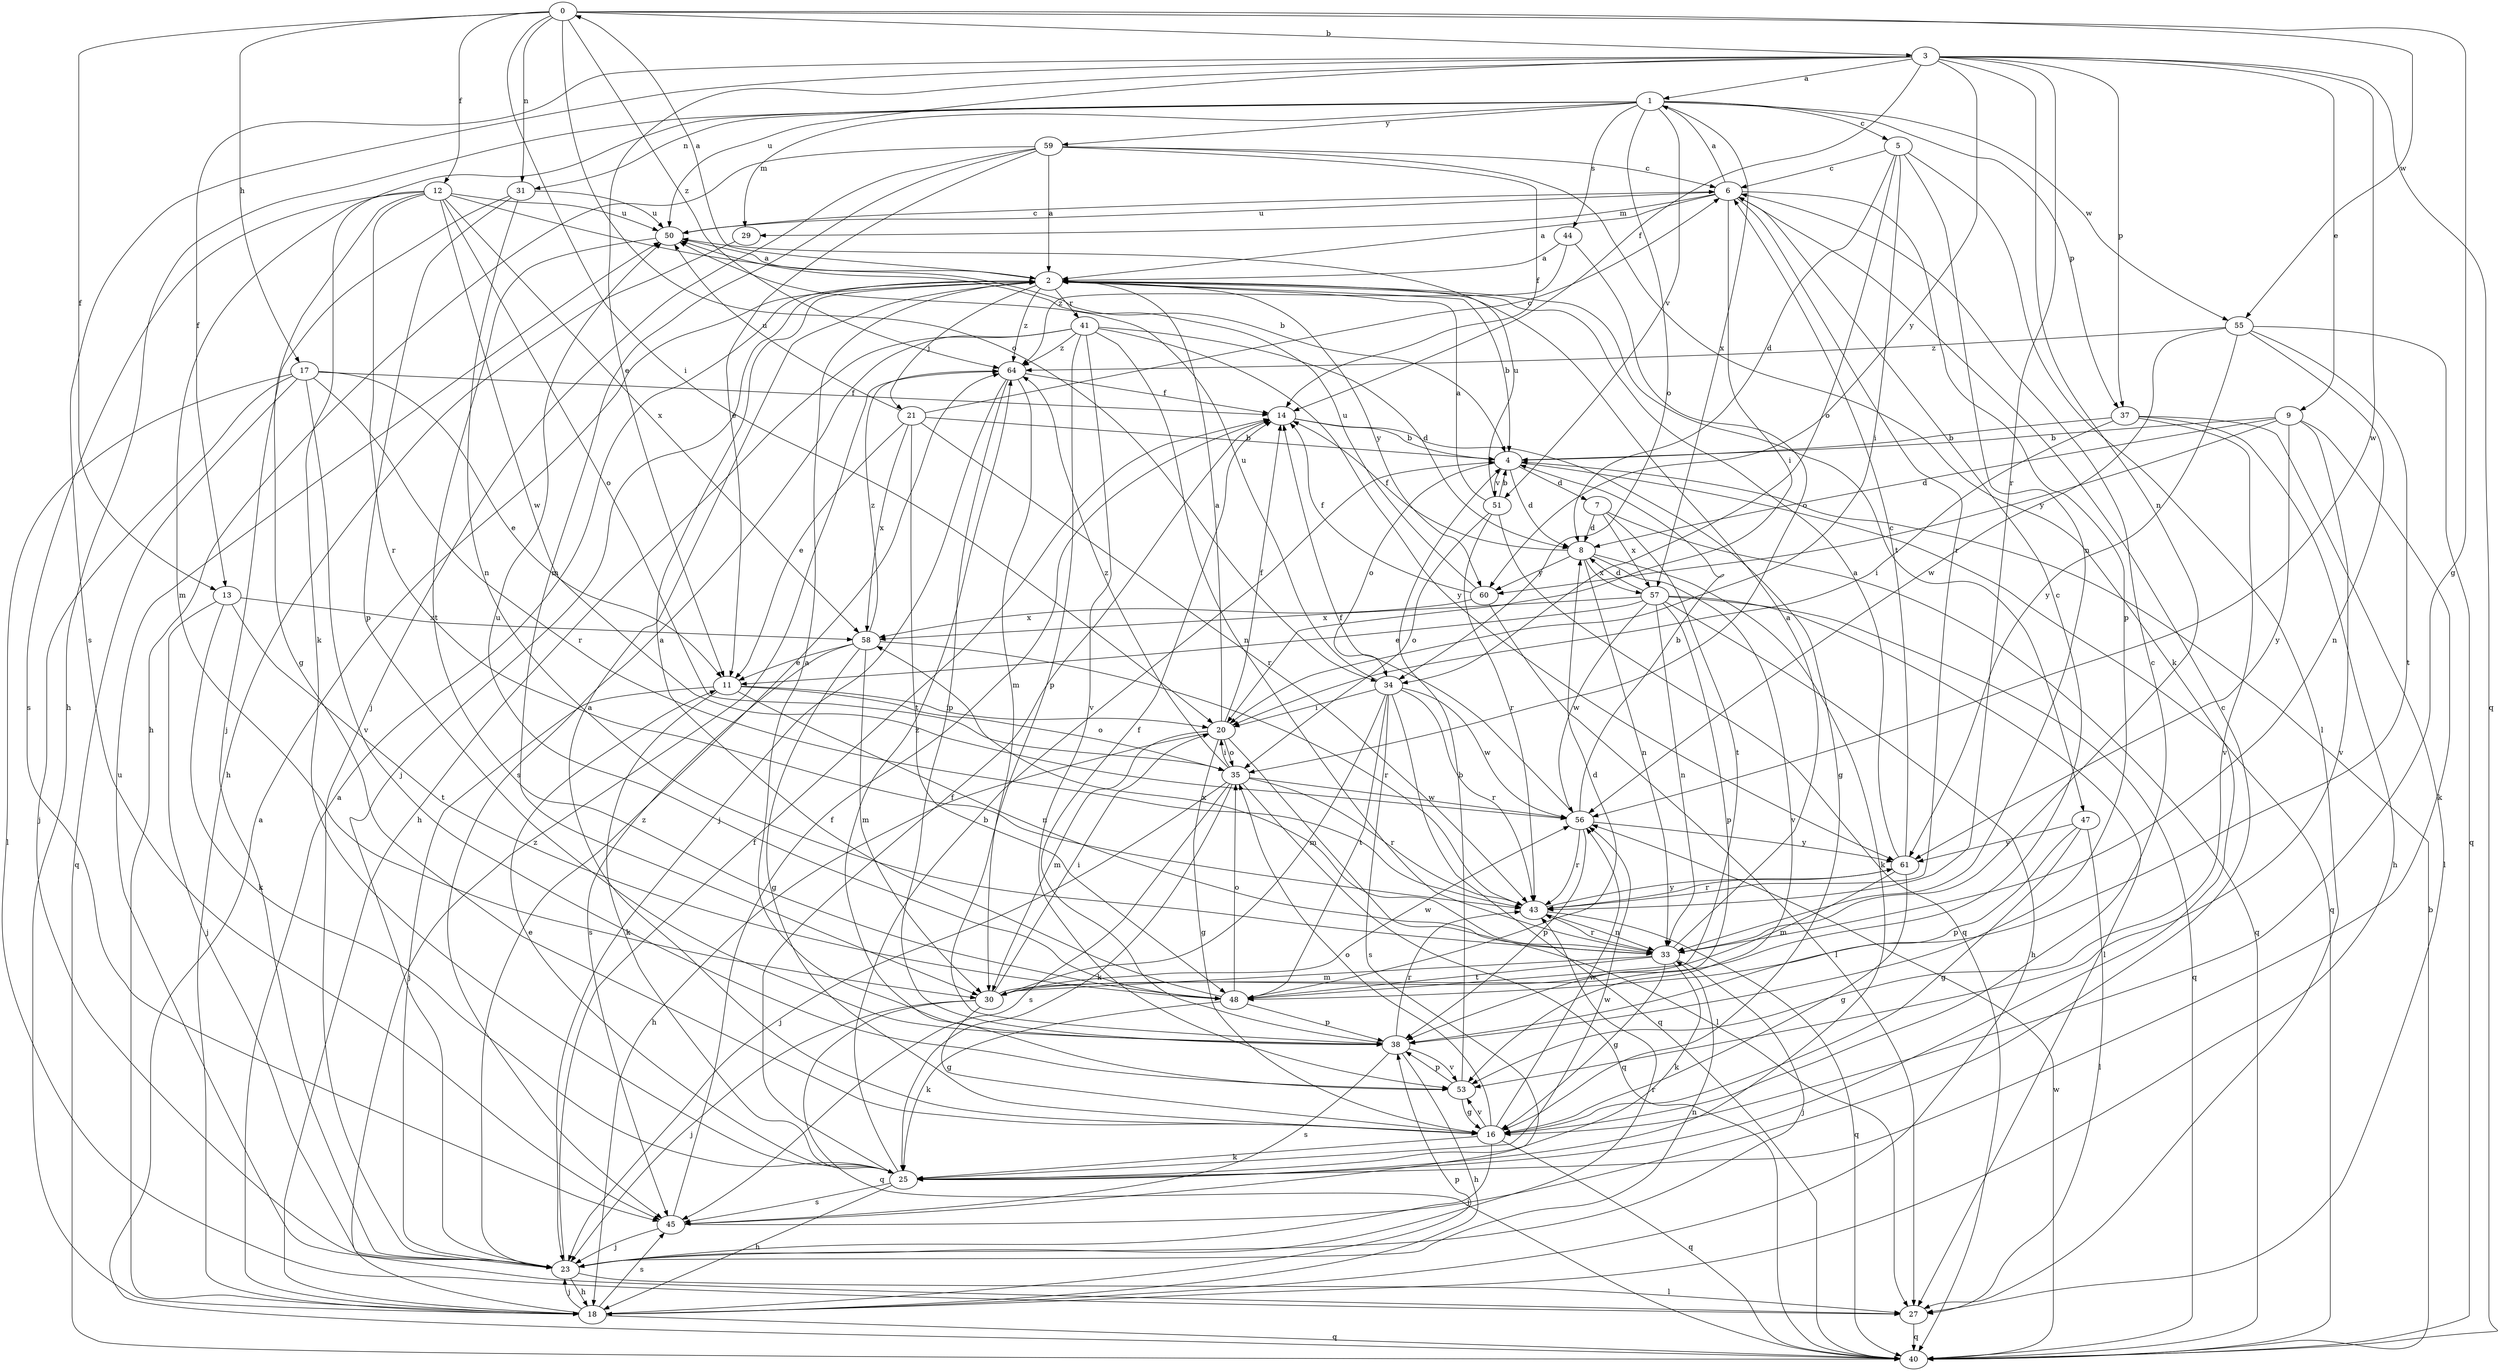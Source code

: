strict digraph  {
0;
1;
2;
3;
4;
5;
6;
7;
8;
9;
11;
12;
13;
14;
16;
17;
18;
20;
21;
23;
25;
27;
29;
30;
31;
33;
34;
35;
37;
38;
40;
41;
43;
44;
45;
47;
48;
50;
51;
53;
55;
56;
57;
58;
59;
60;
61;
64;
0 -> 3  [label=b];
0 -> 12  [label=f];
0 -> 13  [label=f];
0 -> 16  [label=g];
0 -> 17  [label=h];
0 -> 20  [label=i];
0 -> 31  [label=n];
0 -> 34  [label=o];
0 -> 55  [label=w];
0 -> 64  [label=z];
1 -> 5  [label=c];
1 -> 18  [label=h];
1 -> 25  [label=k];
1 -> 29  [label=m];
1 -> 31  [label=n];
1 -> 34  [label=o];
1 -> 37  [label=p];
1 -> 44  [label=s];
1 -> 51  [label=v];
1 -> 55  [label=w];
1 -> 57  [label=x];
1 -> 59  [label=y];
2 -> 0  [label=a];
2 -> 4  [label=b];
2 -> 21  [label=j];
2 -> 23  [label=j];
2 -> 41  [label=r];
2 -> 47  [label=t];
2 -> 60  [label=y];
2 -> 64  [label=z];
3 -> 1  [label=a];
3 -> 9  [label=e];
3 -> 11  [label=e];
3 -> 13  [label=f];
3 -> 14  [label=f];
3 -> 33  [label=n];
3 -> 37  [label=p];
3 -> 40  [label=q];
3 -> 43  [label=r];
3 -> 45  [label=s];
3 -> 50  [label=u];
3 -> 56  [label=w];
3 -> 60  [label=y];
4 -> 7  [label=d];
4 -> 8  [label=d];
4 -> 34  [label=o];
4 -> 40  [label=q];
4 -> 51  [label=v];
5 -> 6  [label=c];
5 -> 8  [label=d];
5 -> 20  [label=i];
5 -> 27  [label=l];
5 -> 33  [label=n];
5 -> 34  [label=o];
6 -> 1  [label=a];
6 -> 2  [label=a];
6 -> 20  [label=i];
6 -> 29  [label=m];
6 -> 38  [label=p];
6 -> 43  [label=r];
6 -> 50  [label=u];
7 -> 8  [label=d];
7 -> 40  [label=q];
7 -> 48  [label=t];
7 -> 57  [label=x];
8 -> 14  [label=f];
8 -> 25  [label=k];
8 -> 33  [label=n];
8 -> 53  [label=v];
8 -> 57  [label=x];
8 -> 60  [label=y];
9 -> 4  [label=b];
9 -> 8  [label=d];
9 -> 25  [label=k];
9 -> 53  [label=v];
9 -> 60  [label=y];
9 -> 61  [label=y];
11 -> 20  [label=i];
11 -> 23  [label=j];
11 -> 25  [label=k];
11 -> 33  [label=n];
11 -> 35  [label=o];
12 -> 4  [label=b];
12 -> 16  [label=g];
12 -> 30  [label=m];
12 -> 35  [label=o];
12 -> 43  [label=r];
12 -> 45  [label=s];
12 -> 50  [label=u];
12 -> 56  [label=w];
12 -> 58  [label=x];
13 -> 23  [label=j];
13 -> 25  [label=k];
13 -> 48  [label=t];
13 -> 58  [label=x];
14 -> 4  [label=b];
14 -> 16  [label=g];
16 -> 2  [label=a];
16 -> 6  [label=c];
16 -> 23  [label=j];
16 -> 25  [label=k];
16 -> 35  [label=o];
16 -> 40  [label=q];
16 -> 53  [label=v];
16 -> 56  [label=w];
17 -> 11  [label=e];
17 -> 14  [label=f];
17 -> 23  [label=j];
17 -> 27  [label=l];
17 -> 40  [label=q];
17 -> 43  [label=r];
17 -> 53  [label=v];
18 -> 2  [label=a];
18 -> 23  [label=j];
18 -> 38  [label=p];
18 -> 40  [label=q];
18 -> 45  [label=s];
18 -> 64  [label=z];
20 -> 2  [label=a];
20 -> 14  [label=f];
20 -> 16  [label=g];
20 -> 18  [label=h];
20 -> 27  [label=l];
20 -> 30  [label=m];
20 -> 35  [label=o];
21 -> 4  [label=b];
21 -> 6  [label=c];
21 -> 11  [label=e];
21 -> 43  [label=r];
21 -> 48  [label=t];
21 -> 50  [label=u];
21 -> 58  [label=x];
23 -> 14  [label=f];
23 -> 18  [label=h];
23 -> 27  [label=l];
23 -> 33  [label=n];
23 -> 43  [label=r];
23 -> 64  [label=z];
25 -> 4  [label=b];
25 -> 11  [label=e];
25 -> 14  [label=f];
25 -> 18  [label=h];
25 -> 45  [label=s];
25 -> 56  [label=w];
27 -> 40  [label=q];
27 -> 50  [label=u];
29 -> 18  [label=h];
30 -> 6  [label=c];
30 -> 16  [label=g];
30 -> 20  [label=i];
30 -> 23  [label=j];
30 -> 40  [label=q];
30 -> 56  [label=w];
31 -> 23  [label=j];
31 -> 33  [label=n];
31 -> 38  [label=p];
31 -> 50  [label=u];
33 -> 2  [label=a];
33 -> 16  [label=g];
33 -> 23  [label=j];
33 -> 25  [label=k];
33 -> 30  [label=m];
33 -> 43  [label=r];
33 -> 48  [label=t];
33 -> 58  [label=x];
34 -> 20  [label=i];
34 -> 30  [label=m];
34 -> 40  [label=q];
34 -> 43  [label=r];
34 -> 45  [label=s];
34 -> 48  [label=t];
34 -> 50  [label=u];
34 -> 56  [label=w];
35 -> 20  [label=i];
35 -> 23  [label=j];
35 -> 25  [label=k];
35 -> 40  [label=q];
35 -> 43  [label=r];
35 -> 45  [label=s];
35 -> 56  [label=w];
35 -> 64  [label=z];
37 -> 4  [label=b];
37 -> 18  [label=h];
37 -> 20  [label=i];
37 -> 27  [label=l];
37 -> 53  [label=v];
38 -> 2  [label=a];
38 -> 14  [label=f];
38 -> 18  [label=h];
38 -> 43  [label=r];
38 -> 45  [label=s];
38 -> 53  [label=v];
40 -> 2  [label=a];
40 -> 4  [label=b];
40 -> 56  [label=w];
41 -> 8  [label=d];
41 -> 18  [label=h];
41 -> 33  [label=n];
41 -> 38  [label=p];
41 -> 45  [label=s];
41 -> 53  [label=v];
41 -> 61  [label=y];
41 -> 64  [label=z];
43 -> 33  [label=n];
43 -> 40  [label=q];
43 -> 61  [label=y];
44 -> 2  [label=a];
44 -> 35  [label=o];
44 -> 64  [label=z];
45 -> 6  [label=c];
45 -> 14  [label=f];
45 -> 23  [label=j];
47 -> 16  [label=g];
47 -> 27  [label=l];
47 -> 38  [label=p];
47 -> 61  [label=y];
48 -> 2  [label=a];
48 -> 8  [label=d];
48 -> 25  [label=k];
48 -> 35  [label=o];
48 -> 38  [label=p];
48 -> 50  [label=u];
50 -> 2  [label=a];
50 -> 6  [label=c];
50 -> 48  [label=t];
51 -> 2  [label=a];
51 -> 4  [label=b];
51 -> 35  [label=o];
51 -> 40  [label=q];
51 -> 43  [label=r];
51 -> 50  [label=u];
53 -> 4  [label=b];
53 -> 16  [label=g];
53 -> 38  [label=p];
53 -> 64  [label=z];
55 -> 33  [label=n];
55 -> 40  [label=q];
55 -> 48  [label=t];
55 -> 56  [label=w];
55 -> 61  [label=y];
55 -> 64  [label=z];
56 -> 4  [label=b];
56 -> 14  [label=f];
56 -> 38  [label=p];
56 -> 43  [label=r];
56 -> 61  [label=y];
57 -> 8  [label=d];
57 -> 11  [label=e];
57 -> 18  [label=h];
57 -> 27  [label=l];
57 -> 33  [label=n];
57 -> 38  [label=p];
57 -> 40  [label=q];
57 -> 56  [label=w];
57 -> 58  [label=x];
58 -> 11  [label=e];
58 -> 16  [label=g];
58 -> 30  [label=m];
58 -> 43  [label=r];
58 -> 45  [label=s];
58 -> 64  [label=z];
59 -> 2  [label=a];
59 -> 6  [label=c];
59 -> 11  [label=e];
59 -> 14  [label=f];
59 -> 18  [label=h];
59 -> 23  [label=j];
59 -> 25  [label=k];
59 -> 30  [label=m];
60 -> 14  [label=f];
60 -> 27  [label=l];
60 -> 50  [label=u];
60 -> 58  [label=x];
61 -> 2  [label=a];
61 -> 6  [label=c];
61 -> 16  [label=g];
61 -> 30  [label=m];
61 -> 43  [label=r];
64 -> 14  [label=f];
64 -> 23  [label=j];
64 -> 30  [label=m];
64 -> 38  [label=p];
}
